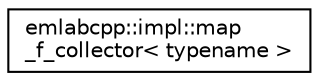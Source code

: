 digraph "Graphical Class Hierarchy"
{
 // LATEX_PDF_SIZE
  edge [fontname="Helvetica",fontsize="10",labelfontname="Helvetica",labelfontsize="10"];
  node [fontname="Helvetica",fontsize="10",shape=record];
  rankdir="LR";
  Node0 [label="emlabcpp::impl::map\l_f_collector\< typename \>",height=0.2,width=0.4,color="black", fillcolor="white", style="filled",URL="$structemlabcpp_1_1impl_1_1map__f__collector.html",tooltip=" "];
}
